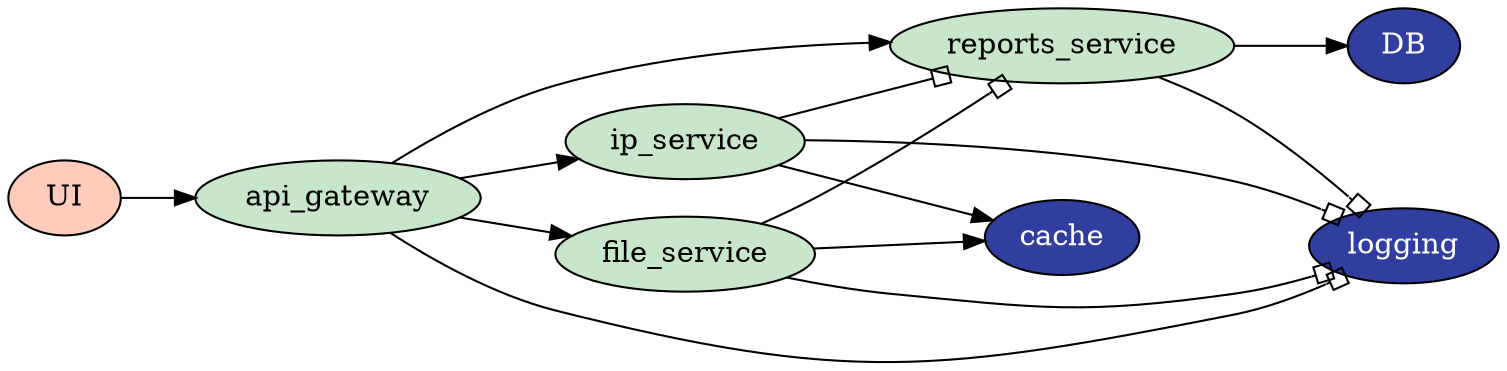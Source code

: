 digraph architecture {
  rankdir=LR;
  
  // Storage - #303F9F (dark blue)
  node[fillcolor="#303F9F" style="filled" fontcolor="white"];
  database[label="DB"]; 
  cache[label="cache"];
  logging[label="logging"];
  
  // Client-side Apps - #FFCCBC (light orange)
  node[fillcolor="#FFCCBC" style="filled" fontcolor="black"];
  ui[label="UI"];
  
  // Microservices - #C8E6C9 (light green)
  node[fillcolor="#C8E6C9" style="filled" fontcolor="black"];
  file_service[label="file_service"]; 
  ip_service[label="ip_service"]; 
  reports_service[label="reports_service"];

  subgraph client_side_apps {
      ui -> {api_gateway};
      
      {rank=same; ui};
  }
  
  subgraph api_gateways {
      api_gateway -> {logging} [arrowhead=obox];
      api_gateway -> {file_service, ip_service, reports_service};
  }
  
  subgraph microservices {
      file_service -> {reports_service, logging} [arrowhead=obox];
      file_service -> cache;
      ip_service -> {reports_service, logging} [arrowhead=obox];
      ip_service -> cache;
      reports_service -> logging [arrowhead=obox];
      reports_service -> database;
  }
}
